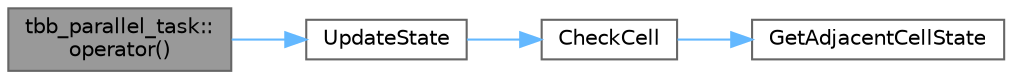 digraph "tbb_parallel_task::operator()"
{
 // LATEX_PDF_SIZE
  bgcolor="transparent";
  edge [fontname=Helvetica,fontsize=10,labelfontname=Helvetica,labelfontsize=10];
  node [fontname=Helvetica,fontsize=10,shape=box,height=0.2,width=0.4];
  rankdir="LR";
  Node1 [id="Node000001",label="tbb_parallel_task::\loperator()",height=0.2,width=0.4,color="gray40", fillcolor="grey60", style="filled", fontcolor="black",tooltip=" "];
  Node1 -> Node2 [id="edge4_Node000001_Node000002",color="steelblue1",style="solid",tooltip=" "];
  Node2 [id="Node000002",label="UpdateState",height=0.2,width=0.4,color="grey40", fillcolor="white", style="filled",URL="$_update__state_8cpp.html#a1ec84b9c948fc06a4cf8d8a1aaf56d75",tooltip=" "];
  Node2 -> Node3 [id="edge5_Node000002_Node000003",color="steelblue1",style="solid",tooltip=" "];
  Node3 [id="Node000003",label="CheckCell",height=0.2,width=0.4,color="grey40", fillcolor="white", style="filled",URL="$_update__state_8cpp.html#a43a4249d01b8b6ab6d08a10570f99a0d",tooltip=" "];
  Node3 -> Node4 [id="edge6_Node000003_Node000004",color="steelblue1",style="solid",tooltip=" "];
  Node4 [id="Node000004",label="GetAdjacentCellState",height=0.2,width=0.4,color="grey40", fillcolor="white", style="filled",URL="$_update__state_8cpp.html#a4e0477910d31b0413cdcb3b1d5bc93a3",tooltip=" "];
}
